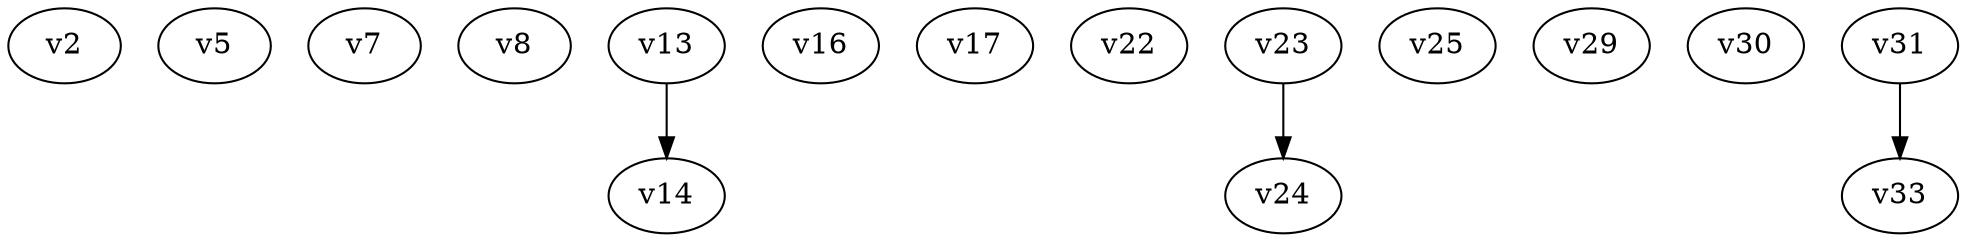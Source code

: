 digraph dag { 

"v2"[shape=oval];
"v5"[shape=oval];
"v7"[shape=oval];
"v8"[shape=oval];
"v13"[shape=oval];
"v14"[shape=oval];
"v16"[shape=oval];
"v17"[shape=oval];
"v22"[shape=oval];
"v23"[shape=oval];
"v24"[shape=oval];
"v25"[shape=oval];
"v29"[shape=oval];
"v30"[shape=oval];
"v31"[shape=oval];
"v33"[shape=oval];



"v13"->"v14";
"v23"->"v24";
"v31"->"v33";

}
